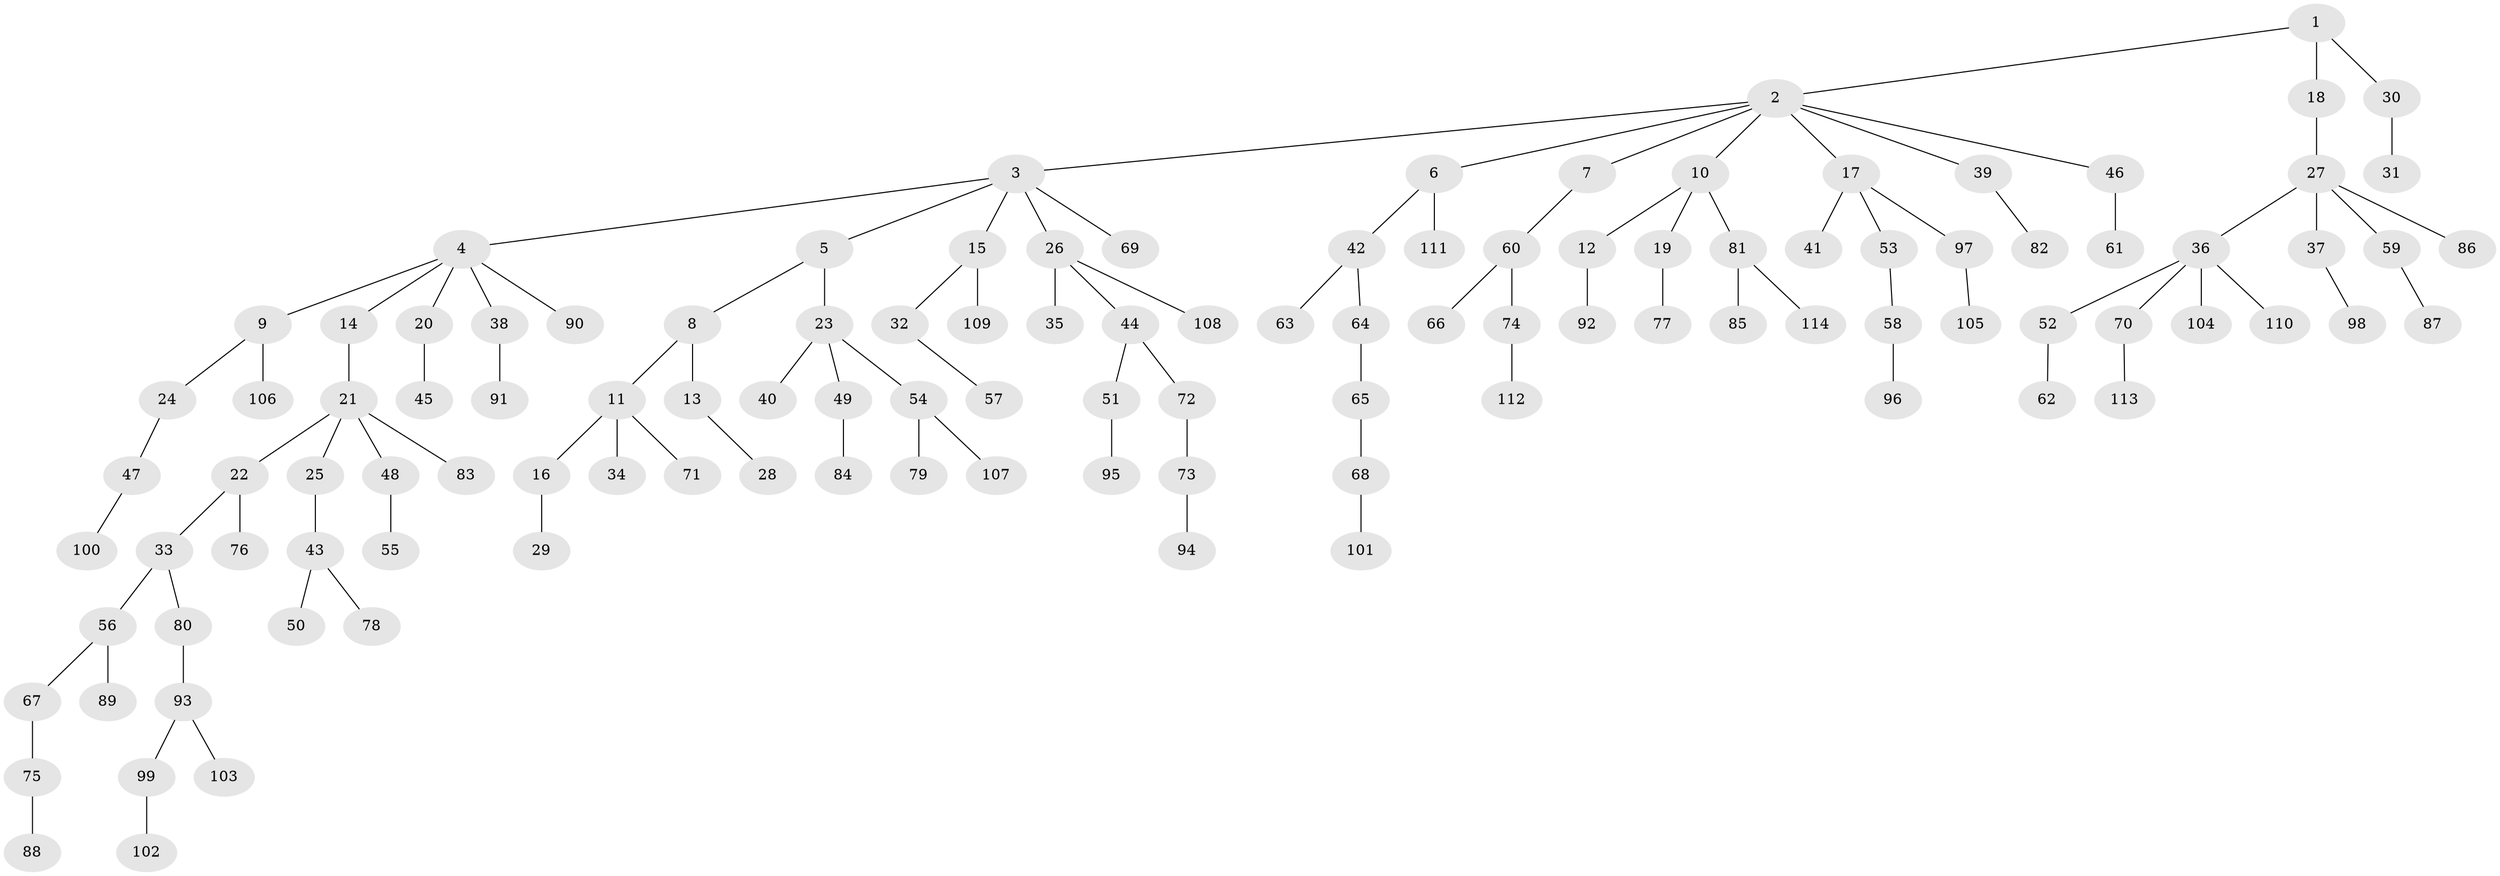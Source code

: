 // coarse degree distribution, {3: 0.1518987341772152, 8: 0.012658227848101266, 7: 0.02531645569620253, 2: 0.12658227848101267, 4: 0.05063291139240506, 1: 0.5949367088607594, 5: 0.0379746835443038}
// Generated by graph-tools (version 1.1) at 2025/52/02/27/25 19:52:11]
// undirected, 114 vertices, 113 edges
graph export_dot {
graph [start="1"]
  node [color=gray90,style=filled];
  1;
  2;
  3;
  4;
  5;
  6;
  7;
  8;
  9;
  10;
  11;
  12;
  13;
  14;
  15;
  16;
  17;
  18;
  19;
  20;
  21;
  22;
  23;
  24;
  25;
  26;
  27;
  28;
  29;
  30;
  31;
  32;
  33;
  34;
  35;
  36;
  37;
  38;
  39;
  40;
  41;
  42;
  43;
  44;
  45;
  46;
  47;
  48;
  49;
  50;
  51;
  52;
  53;
  54;
  55;
  56;
  57;
  58;
  59;
  60;
  61;
  62;
  63;
  64;
  65;
  66;
  67;
  68;
  69;
  70;
  71;
  72;
  73;
  74;
  75;
  76;
  77;
  78;
  79;
  80;
  81;
  82;
  83;
  84;
  85;
  86;
  87;
  88;
  89;
  90;
  91;
  92;
  93;
  94;
  95;
  96;
  97;
  98;
  99;
  100;
  101;
  102;
  103;
  104;
  105;
  106;
  107;
  108;
  109;
  110;
  111;
  112;
  113;
  114;
  1 -- 2;
  1 -- 18;
  1 -- 30;
  2 -- 3;
  2 -- 6;
  2 -- 7;
  2 -- 10;
  2 -- 17;
  2 -- 39;
  2 -- 46;
  3 -- 4;
  3 -- 5;
  3 -- 15;
  3 -- 26;
  3 -- 69;
  4 -- 9;
  4 -- 14;
  4 -- 20;
  4 -- 38;
  4 -- 90;
  5 -- 8;
  5 -- 23;
  6 -- 42;
  6 -- 111;
  7 -- 60;
  8 -- 11;
  8 -- 13;
  9 -- 24;
  9 -- 106;
  10 -- 12;
  10 -- 19;
  10 -- 81;
  11 -- 16;
  11 -- 34;
  11 -- 71;
  12 -- 92;
  13 -- 28;
  14 -- 21;
  15 -- 32;
  15 -- 109;
  16 -- 29;
  17 -- 41;
  17 -- 53;
  17 -- 97;
  18 -- 27;
  19 -- 77;
  20 -- 45;
  21 -- 22;
  21 -- 25;
  21 -- 48;
  21 -- 83;
  22 -- 33;
  22 -- 76;
  23 -- 40;
  23 -- 49;
  23 -- 54;
  24 -- 47;
  25 -- 43;
  26 -- 35;
  26 -- 44;
  26 -- 108;
  27 -- 36;
  27 -- 37;
  27 -- 59;
  27 -- 86;
  30 -- 31;
  32 -- 57;
  33 -- 56;
  33 -- 80;
  36 -- 52;
  36 -- 70;
  36 -- 104;
  36 -- 110;
  37 -- 98;
  38 -- 91;
  39 -- 82;
  42 -- 63;
  42 -- 64;
  43 -- 50;
  43 -- 78;
  44 -- 51;
  44 -- 72;
  46 -- 61;
  47 -- 100;
  48 -- 55;
  49 -- 84;
  51 -- 95;
  52 -- 62;
  53 -- 58;
  54 -- 79;
  54 -- 107;
  56 -- 67;
  56 -- 89;
  58 -- 96;
  59 -- 87;
  60 -- 66;
  60 -- 74;
  64 -- 65;
  65 -- 68;
  67 -- 75;
  68 -- 101;
  70 -- 113;
  72 -- 73;
  73 -- 94;
  74 -- 112;
  75 -- 88;
  80 -- 93;
  81 -- 85;
  81 -- 114;
  93 -- 99;
  93 -- 103;
  97 -- 105;
  99 -- 102;
}
